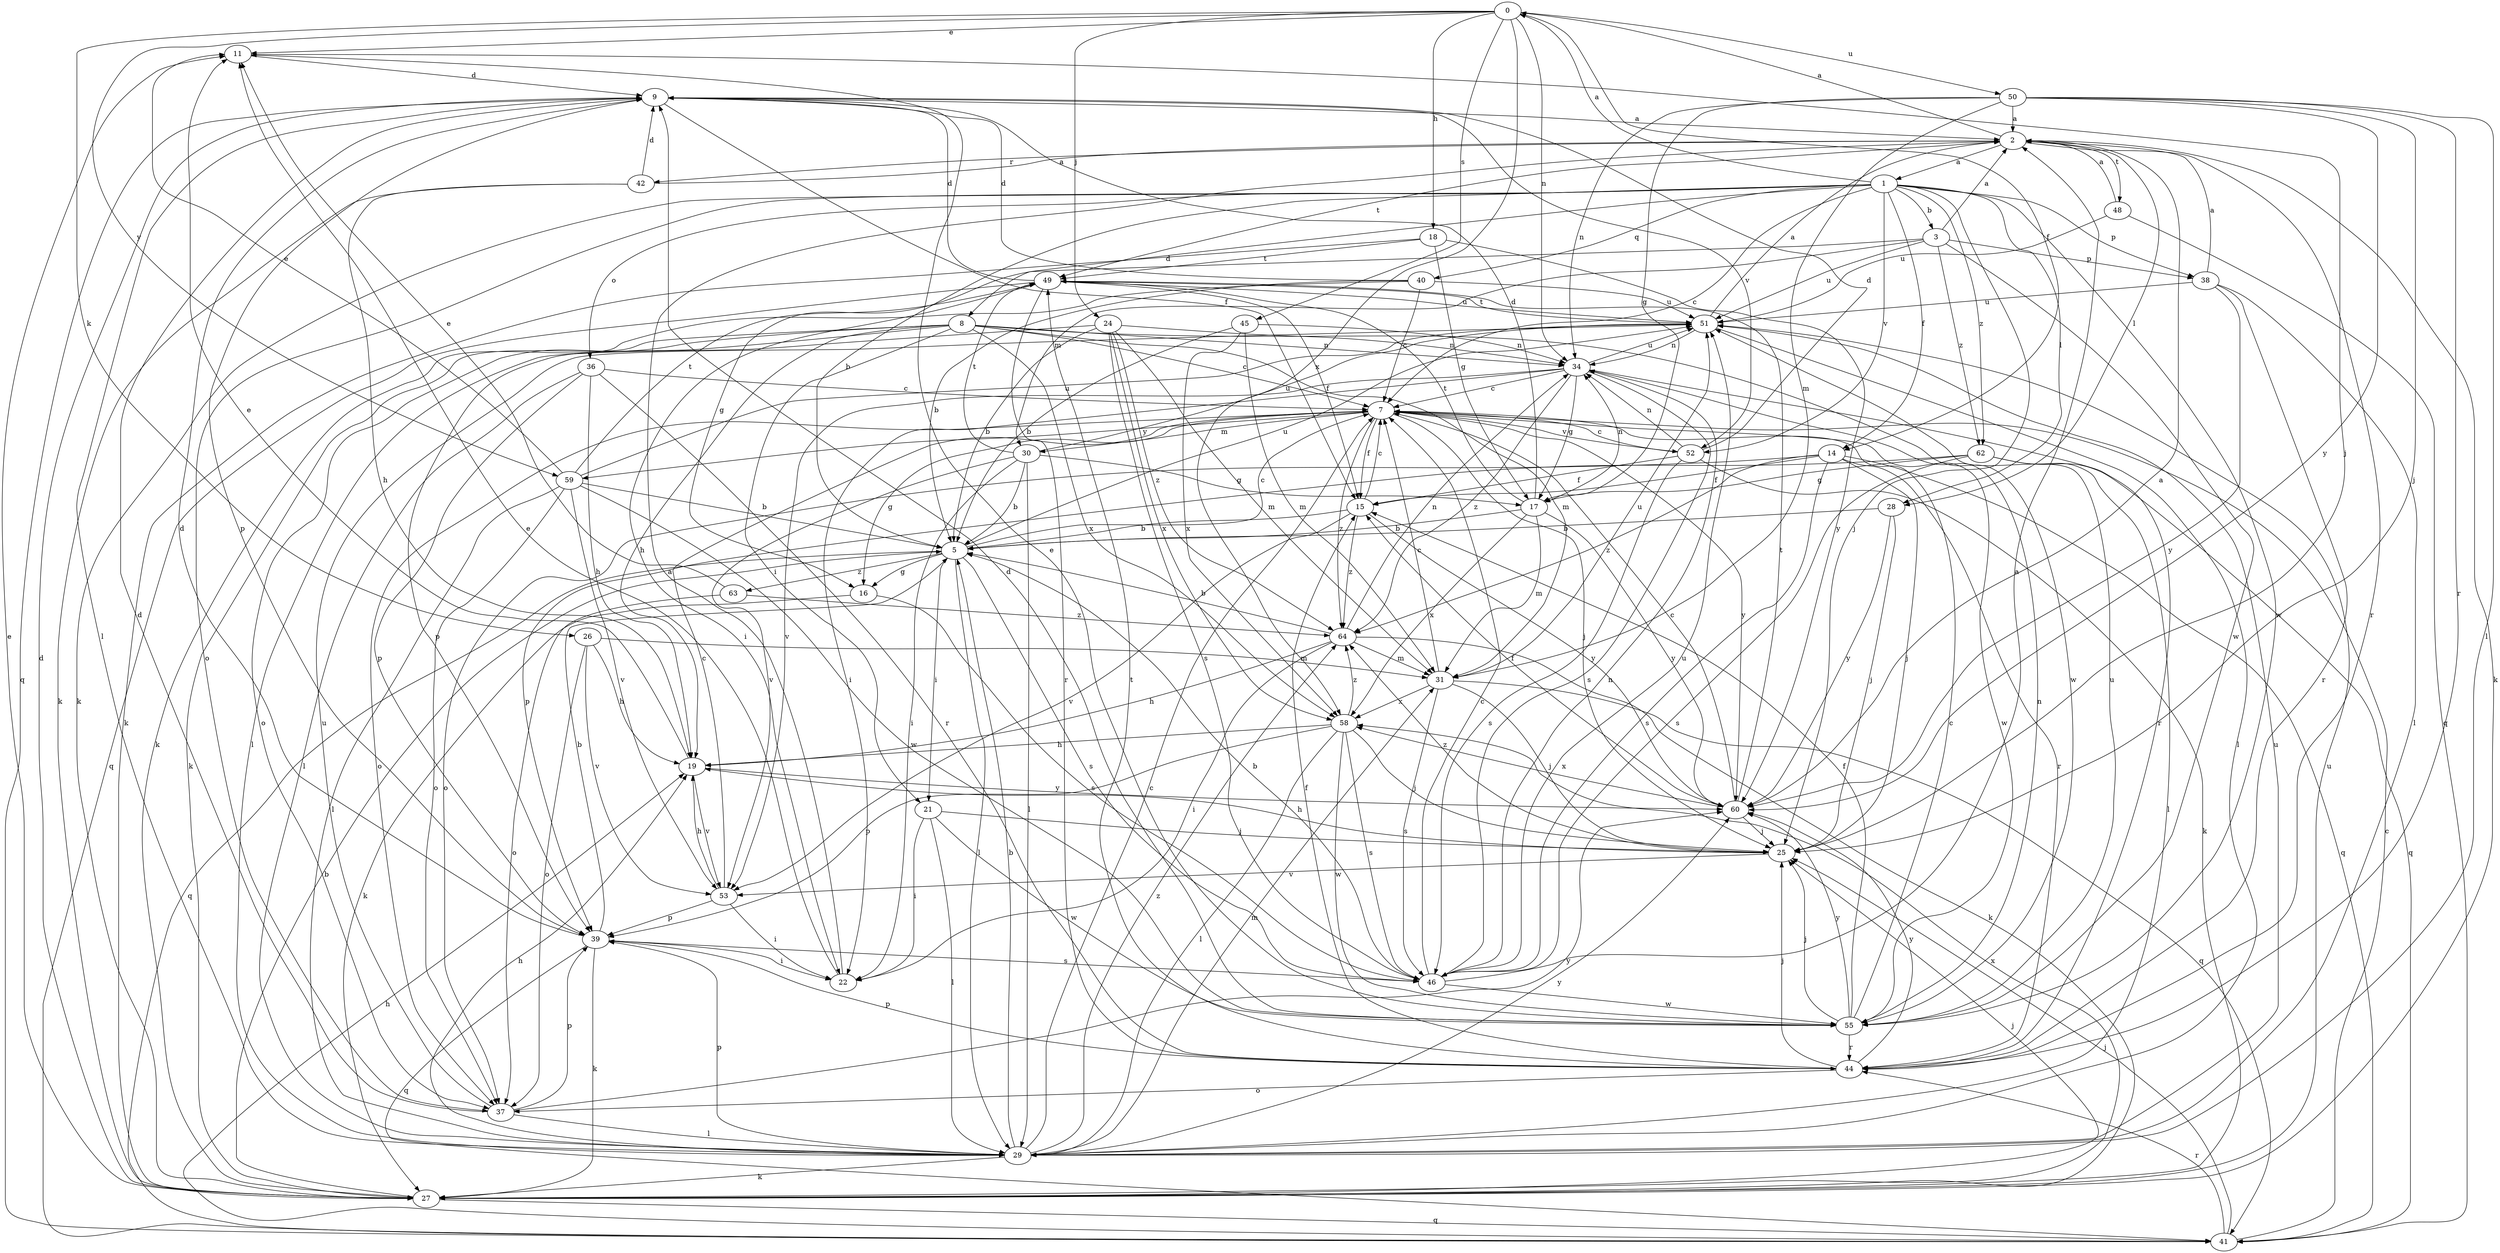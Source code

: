 strict digraph  {
0;
1;
2;
3;
5;
7;
8;
9;
11;
14;
15;
16;
17;
18;
19;
21;
22;
24;
25;
26;
27;
28;
29;
30;
31;
34;
36;
37;
38;
39;
40;
41;
42;
44;
45;
46;
48;
49;
50;
51;
52;
53;
55;
58;
59;
60;
62;
63;
64;
0 -> 11  [label=e];
0 -> 14  [label=f];
0 -> 18  [label=h];
0 -> 24  [label=j];
0 -> 26  [label=k];
0 -> 34  [label=n];
0 -> 45  [label=s];
0 -> 50  [label=u];
0 -> 58  [label=x];
0 -> 59  [label=y];
1 -> 0  [label=a];
1 -> 3  [label=b];
1 -> 5  [label=b];
1 -> 7  [label=c];
1 -> 8  [label=d];
1 -> 14  [label=f];
1 -> 25  [label=j];
1 -> 27  [label=k];
1 -> 28  [label=l];
1 -> 36  [label=o];
1 -> 37  [label=o];
1 -> 38  [label=p];
1 -> 40  [label=q];
1 -> 52  [label=v];
1 -> 55  [label=w];
1 -> 62  [label=z];
2 -> 0  [label=a];
2 -> 1  [label=a];
2 -> 27  [label=k];
2 -> 28  [label=l];
2 -> 42  [label=r];
2 -> 44  [label=r];
2 -> 48  [label=t];
2 -> 49  [label=t];
3 -> 2  [label=a];
3 -> 16  [label=g];
3 -> 30  [label=m];
3 -> 38  [label=p];
3 -> 51  [label=u];
3 -> 55  [label=w];
3 -> 62  [label=z];
5 -> 7  [label=c];
5 -> 16  [label=g];
5 -> 21  [label=i];
5 -> 29  [label=l];
5 -> 41  [label=q];
5 -> 46  [label=s];
5 -> 51  [label=u];
5 -> 63  [label=z];
7 -> 15  [label=f];
7 -> 16  [label=g];
7 -> 25  [label=j];
7 -> 30  [label=m];
7 -> 37  [label=o];
7 -> 52  [label=v];
7 -> 55  [label=w];
7 -> 59  [label=y];
7 -> 60  [label=y];
7 -> 64  [label=z];
8 -> 7  [label=c];
8 -> 19  [label=h];
8 -> 21  [label=i];
8 -> 27  [label=k];
8 -> 31  [label=m];
8 -> 34  [label=n];
8 -> 37  [label=o];
8 -> 39  [label=p];
8 -> 55  [label=w];
8 -> 58  [label=x];
9 -> 2  [label=a];
9 -> 15  [label=f];
9 -> 29  [label=l];
9 -> 39  [label=p];
9 -> 41  [label=q];
9 -> 52  [label=v];
11 -> 9  [label=d];
11 -> 25  [label=j];
14 -> 15  [label=f];
14 -> 25  [label=j];
14 -> 37  [label=o];
14 -> 41  [label=q];
14 -> 44  [label=r];
14 -> 46  [label=s];
14 -> 64  [label=z];
15 -> 5  [label=b];
15 -> 7  [label=c];
15 -> 53  [label=v];
15 -> 60  [label=y];
15 -> 64  [label=z];
16 -> 27  [label=k];
16 -> 46  [label=s];
17 -> 5  [label=b];
17 -> 9  [label=d];
17 -> 31  [label=m];
17 -> 34  [label=n];
17 -> 49  [label=t];
17 -> 58  [label=x];
17 -> 60  [label=y];
18 -> 17  [label=g];
18 -> 27  [label=k];
18 -> 49  [label=t];
18 -> 60  [label=y];
19 -> 11  [label=e];
19 -> 53  [label=v];
19 -> 60  [label=y];
21 -> 22  [label=i];
21 -> 25  [label=j];
21 -> 29  [label=l];
21 -> 55  [label=w];
22 -> 2  [label=a];
22 -> 11  [label=e];
24 -> 5  [label=b];
24 -> 29  [label=l];
24 -> 31  [label=m];
24 -> 34  [label=n];
24 -> 46  [label=s];
24 -> 58  [label=x];
24 -> 64  [label=z];
25 -> 19  [label=h];
25 -> 53  [label=v];
25 -> 64  [label=z];
26 -> 19  [label=h];
26 -> 31  [label=m];
26 -> 37  [label=o];
26 -> 53  [label=v];
27 -> 5  [label=b];
27 -> 9  [label=d];
27 -> 11  [label=e];
27 -> 25  [label=j];
27 -> 41  [label=q];
27 -> 51  [label=u];
27 -> 58  [label=x];
28 -> 5  [label=b];
28 -> 25  [label=j];
28 -> 60  [label=y];
29 -> 5  [label=b];
29 -> 7  [label=c];
29 -> 19  [label=h];
29 -> 27  [label=k];
29 -> 31  [label=m];
29 -> 39  [label=p];
29 -> 51  [label=u];
29 -> 60  [label=y];
29 -> 64  [label=z];
30 -> 5  [label=b];
30 -> 17  [label=g];
30 -> 22  [label=i];
30 -> 29  [label=l];
30 -> 49  [label=t];
30 -> 51  [label=u];
30 -> 53  [label=v];
31 -> 7  [label=c];
31 -> 25  [label=j];
31 -> 41  [label=q];
31 -> 46  [label=s];
31 -> 51  [label=u];
31 -> 58  [label=x];
34 -> 7  [label=c];
34 -> 17  [label=g];
34 -> 22  [label=i];
34 -> 44  [label=r];
34 -> 46  [label=s];
34 -> 51  [label=u];
34 -> 53  [label=v];
34 -> 64  [label=z];
36 -> 7  [label=c];
36 -> 19  [label=h];
36 -> 29  [label=l];
36 -> 39  [label=p];
36 -> 44  [label=r];
37 -> 9  [label=d];
37 -> 29  [label=l];
37 -> 39  [label=p];
37 -> 51  [label=u];
37 -> 60  [label=y];
38 -> 2  [label=a];
38 -> 29  [label=l];
38 -> 44  [label=r];
38 -> 51  [label=u];
38 -> 60  [label=y];
39 -> 5  [label=b];
39 -> 9  [label=d];
39 -> 22  [label=i];
39 -> 27  [label=k];
39 -> 41  [label=q];
39 -> 46  [label=s];
40 -> 5  [label=b];
40 -> 7  [label=c];
40 -> 9  [label=d];
40 -> 27  [label=k];
40 -> 51  [label=u];
41 -> 7  [label=c];
41 -> 19  [label=h];
41 -> 25  [label=j];
41 -> 44  [label=r];
42 -> 2  [label=a];
42 -> 9  [label=d];
42 -> 19  [label=h];
42 -> 27  [label=k];
44 -> 15  [label=f];
44 -> 25  [label=j];
44 -> 37  [label=o];
44 -> 39  [label=p];
44 -> 49  [label=t];
44 -> 60  [label=y];
45 -> 5  [label=b];
45 -> 31  [label=m];
45 -> 34  [label=n];
45 -> 58  [label=x];
46 -> 2  [label=a];
46 -> 5  [label=b];
46 -> 7  [label=c];
46 -> 34  [label=n];
46 -> 51  [label=u];
46 -> 55  [label=w];
48 -> 2  [label=a];
48 -> 41  [label=q];
48 -> 51  [label=u];
49 -> 9  [label=d];
49 -> 15  [label=f];
49 -> 22  [label=i];
49 -> 41  [label=q];
49 -> 44  [label=r];
49 -> 51  [label=u];
50 -> 2  [label=a];
50 -> 17  [label=g];
50 -> 25  [label=j];
50 -> 29  [label=l];
50 -> 31  [label=m];
50 -> 34  [label=n];
50 -> 44  [label=r];
50 -> 60  [label=y];
51 -> 2  [label=a];
51 -> 29  [label=l];
51 -> 34  [label=n];
51 -> 49  [label=t];
52 -> 7  [label=c];
52 -> 9  [label=d];
52 -> 15  [label=f];
52 -> 27  [label=k];
52 -> 34  [label=n];
52 -> 46  [label=s];
53 -> 7  [label=c];
53 -> 19  [label=h];
53 -> 22  [label=i];
53 -> 39  [label=p];
55 -> 7  [label=c];
55 -> 9  [label=d];
55 -> 11  [label=e];
55 -> 15  [label=f];
55 -> 25  [label=j];
55 -> 34  [label=n];
55 -> 44  [label=r];
55 -> 51  [label=u];
55 -> 60  [label=y];
58 -> 19  [label=h];
58 -> 25  [label=j];
58 -> 29  [label=l];
58 -> 39  [label=p];
58 -> 46  [label=s];
58 -> 55  [label=w];
58 -> 64  [label=z];
59 -> 5  [label=b];
59 -> 11  [label=e];
59 -> 29  [label=l];
59 -> 37  [label=o];
59 -> 49  [label=t];
59 -> 51  [label=u];
59 -> 53  [label=v];
59 -> 55  [label=w];
60 -> 2  [label=a];
60 -> 7  [label=c];
60 -> 15  [label=f];
60 -> 25  [label=j];
60 -> 49  [label=t];
60 -> 58  [label=x];
62 -> 17  [label=g];
62 -> 29  [label=l];
62 -> 39  [label=p];
62 -> 41  [label=q];
62 -> 46  [label=s];
63 -> 11  [label=e];
63 -> 37  [label=o];
63 -> 64  [label=z];
64 -> 5  [label=b];
64 -> 19  [label=h];
64 -> 22  [label=i];
64 -> 27  [label=k];
64 -> 31  [label=m];
64 -> 34  [label=n];
}
